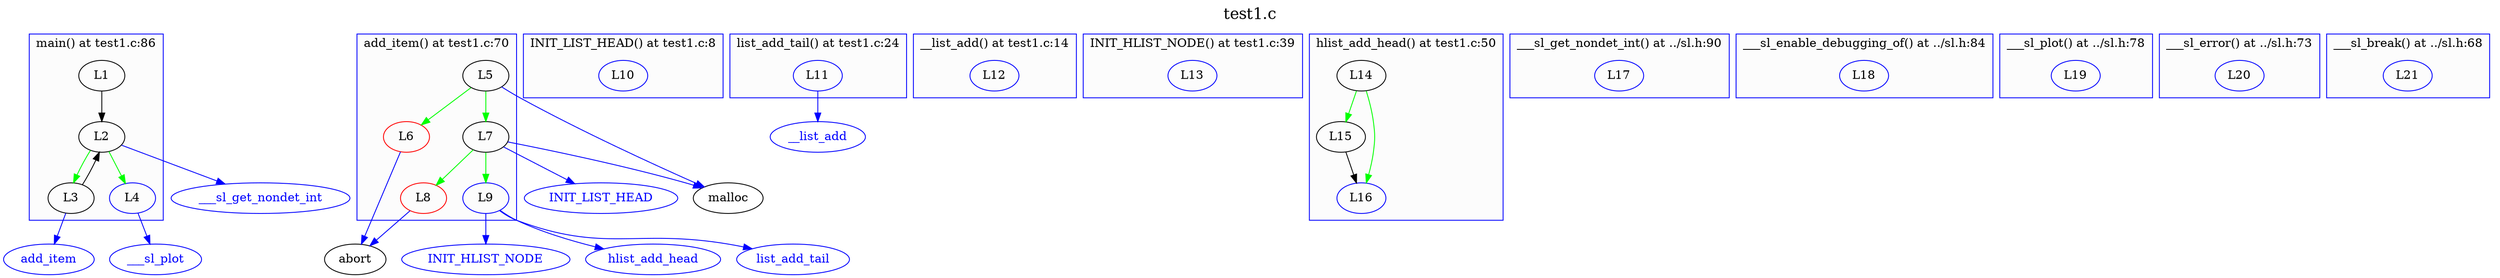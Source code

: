 digraph "test1.c" {
	label=<<FONT POINT-SIZE="18">test1.c</FONT>>;
	labelloc=t;
subgraph "clustermain.L1" {
	label="main() at test1.c:86";
	color=blue;
	bgcolor=gray99;
	URL="test1.c-main.svg";
	"main.L1" [color=black, label="L1"];
	"main.L1" -> "main.L2" [color=black];
	"main.L3" [color=black, label="L3"];
	"main.L3" -> "main.L2" [color=black];
	"main.L2" [color=black, label="L2"];
	"main.L2" -> "main.L3" [color=green];
	"main.L2" -> "main.L4" [color=green];
	"main.L4" [color=blue, label="L4"];
}
	"main.___sl_get_nondet_int" [label="___sl_get_nondet_int", URL="test1.c-___sl_get_nondet_int.svg", color=blue, fontcolor=blue];
	"main.L2" -> "main.___sl_get_nondet_int" [color=blue];
	"main.___sl_plot" [label="___sl_plot", URL="test1.c-___sl_plot.svg", color=blue, fontcolor=blue];
	"main.L4" -> "main.___sl_plot" [color=blue];
	"main.add_item" [label="add_item", URL="test1.c-add_item.svg", color=blue, fontcolor=blue];
	"main.L3" -> "main.add_item" [color=blue];
subgraph "clusteradd_item.L5" {
	label="add_item() at test1.c:70";
	color=blue;
	bgcolor=gray99;
	URL="test1.c-add_item.svg";
	"add_item.L5" [color=black, label="L5"];
	"add_item.L5" -> "add_item.L6" [color=green];
	"add_item.L5" -> "add_item.L7" [color=green];
	"add_item.L6" [color=red, label="L6"];
	"add_item.L7" [color=black, label="L7"];
	"add_item.L7" -> "add_item.L8" [color=green];
	"add_item.L7" -> "add_item.L9" [color=green];
	"add_item.L8" [color=red, label="L8"];
	"add_item.L9" [color=blue, label="L9"];
}
	"add_item.INIT_HLIST_NODE" [label="INIT_HLIST_NODE", URL="test1.c-INIT_HLIST_NODE.svg", color=blue, fontcolor=blue];
	"add_item.L9" -> "add_item.INIT_HLIST_NODE" [color=blue];
	"add_item.INIT_LIST_HEAD" [label="INIT_LIST_HEAD", URL="test1.c-INIT_LIST_HEAD.svg", color=blue, fontcolor=blue];
	"add_item.L7" -> "add_item.INIT_LIST_HEAD" [color=blue];
	"add_item.abort" [label="abort"];
	"add_item.L6" -> "add_item.abort" [color=blue];
	"add_item.L8" -> "add_item.abort" [color=blue];
	"add_item.hlist_add_head" [label="hlist_add_head", URL="test1.c-hlist_add_head.svg", color=blue, fontcolor=blue];
	"add_item.L9" -> "add_item.hlist_add_head" [color=blue];
	"add_item.list_add_tail" [label="list_add_tail", URL="test1.c-list_add_tail.svg", color=blue, fontcolor=blue];
	"add_item.L9" -> "add_item.list_add_tail" [color=blue];
	"add_item.malloc" [label="malloc"];
	"add_item.L5" -> "add_item.malloc" [color=blue];
	"add_item.L7" -> "add_item.malloc" [color=blue];
subgraph "clusterINIT_LIST_HEAD.L10" {
	label="INIT_LIST_HEAD() at test1.c:8";
	color=blue;
	bgcolor=gray99;
	URL="test1.c-INIT_LIST_HEAD.svg";
	"INIT_LIST_HEAD.L10" [color=blue, label="L10"];
}
subgraph "clusterlist_add_tail.L11" {
	label="list_add_tail() at test1.c:24";
	color=blue;
	bgcolor=gray99;
	URL="test1.c-list_add_tail.svg";
	"list_add_tail.L11" [color=blue, label="L11"];
}
	"list_add_tail.__list_add" [label="__list_add", URL="test1.c-__list_add.svg", color=blue, fontcolor=blue];
	"list_add_tail.L11" -> "list_add_tail.__list_add" [color=blue];
subgraph "cluster__list_add.L12" {
	label="__list_add() at test1.c:14";
	color=blue;
	bgcolor=gray99;
	URL="test1.c-__list_add.svg";
	"__list_add.L12" [color=blue, label="L12"];
}
subgraph "clusterINIT_HLIST_NODE.L13" {
	label="INIT_HLIST_NODE() at test1.c:39";
	color=blue;
	bgcolor=gray99;
	URL="test1.c-INIT_HLIST_NODE.svg";
	"INIT_HLIST_NODE.L13" [color=blue, label="L13"];
}
subgraph "clusterhlist_add_head.L14" {
	label="hlist_add_head() at test1.c:50";
	color=blue;
	bgcolor=gray99;
	URL="test1.c-hlist_add_head.svg";
	"hlist_add_head.L14" [color=black, label="L14"];
	"hlist_add_head.L14" -> "hlist_add_head.L15" [color=green];
	"hlist_add_head.L14" -> "hlist_add_head.L16" [color=green];
	"hlist_add_head.L15" [color=black, label="L15"];
	"hlist_add_head.L15" -> "hlist_add_head.L16" [color=black];
	"hlist_add_head.L16" [color=blue, label="L16"];
}
subgraph "cluster___sl_get_nondet_int.L17" {
	label="___sl_get_nondet_int() at ../sl.h:90";
	color=blue;
	bgcolor=gray99;
	URL="sl.h-___sl_get_nondet_int.svg";
	"___sl_get_nondet_int.L17" [color=blue, label="L17"];
}
subgraph "cluster___sl_enable_debugging_of.L18" {
	label="___sl_enable_debugging_of() at ../sl.h:84";
	color=blue;
	bgcolor=gray99;
	URL="sl.h-___sl_enable_debugging_of.svg";
	"___sl_enable_debugging_of.L18" [color=blue, label="L18"];
}
subgraph "cluster___sl_plot.L19" {
	label="___sl_plot() at ../sl.h:78";
	color=blue;
	bgcolor=gray99;
	URL="sl.h-___sl_plot.svg";
	"___sl_plot.L19" [color=blue, label="L19"];
}
subgraph "cluster___sl_error.L20" {
	label="___sl_error() at ../sl.h:73";
	color=blue;
	bgcolor=gray99;
	URL="sl.h-___sl_error.svg";
	"___sl_error.L20" [color=blue, label="L20"];
}
subgraph "cluster___sl_break.L21" {
	label="___sl_break() at ../sl.h:68";
	color=blue;
	bgcolor=gray99;
	URL="sl.h-___sl_break.svg";
	"___sl_break.L21" [color=blue, label="L21"];
}
}

